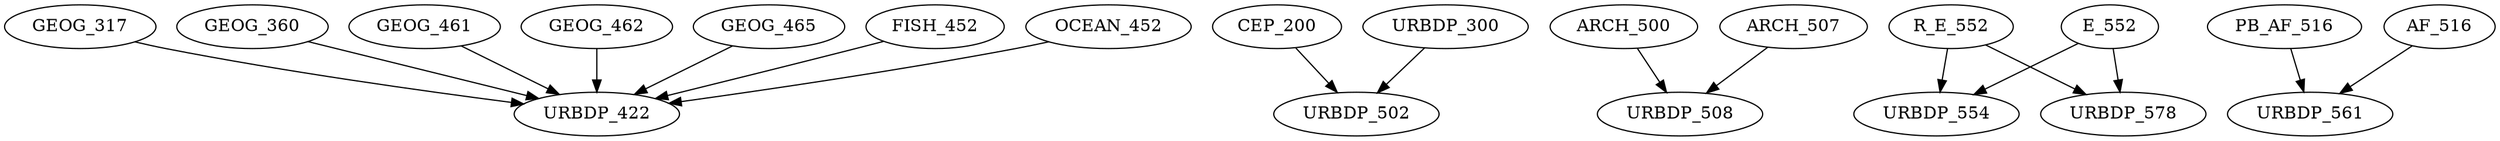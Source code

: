 digraph G {
    edge [color=black];
    GEOG_317 -> URBDP_422;
    GEOG_360 -> URBDP_422;
    GEOG_461 -> URBDP_422;
    GEOG_462 -> URBDP_422;
    GEOG_465 -> URBDP_422;
    FISH_452 -> URBDP_422;
    OCEAN_452 -> URBDP_422;
    edge [color=black];
    CEP_200 -> URBDP_502;
    URBDP_300 -> URBDP_502;
    edge [color=black];
    ARCH_500 -> URBDP_508;
    ARCH_507 -> URBDP_508;
    edge [color=black];
    R_E_552 -> URBDP_554;
    E_552 -> URBDP_554;
    edge [color=black];
    PB_AF_516 -> URBDP_561;
    AF_516 -> URBDP_561;
    edge [color=black];
    R_E_552 -> URBDP_578;
    E_552 -> URBDP_578;
}

